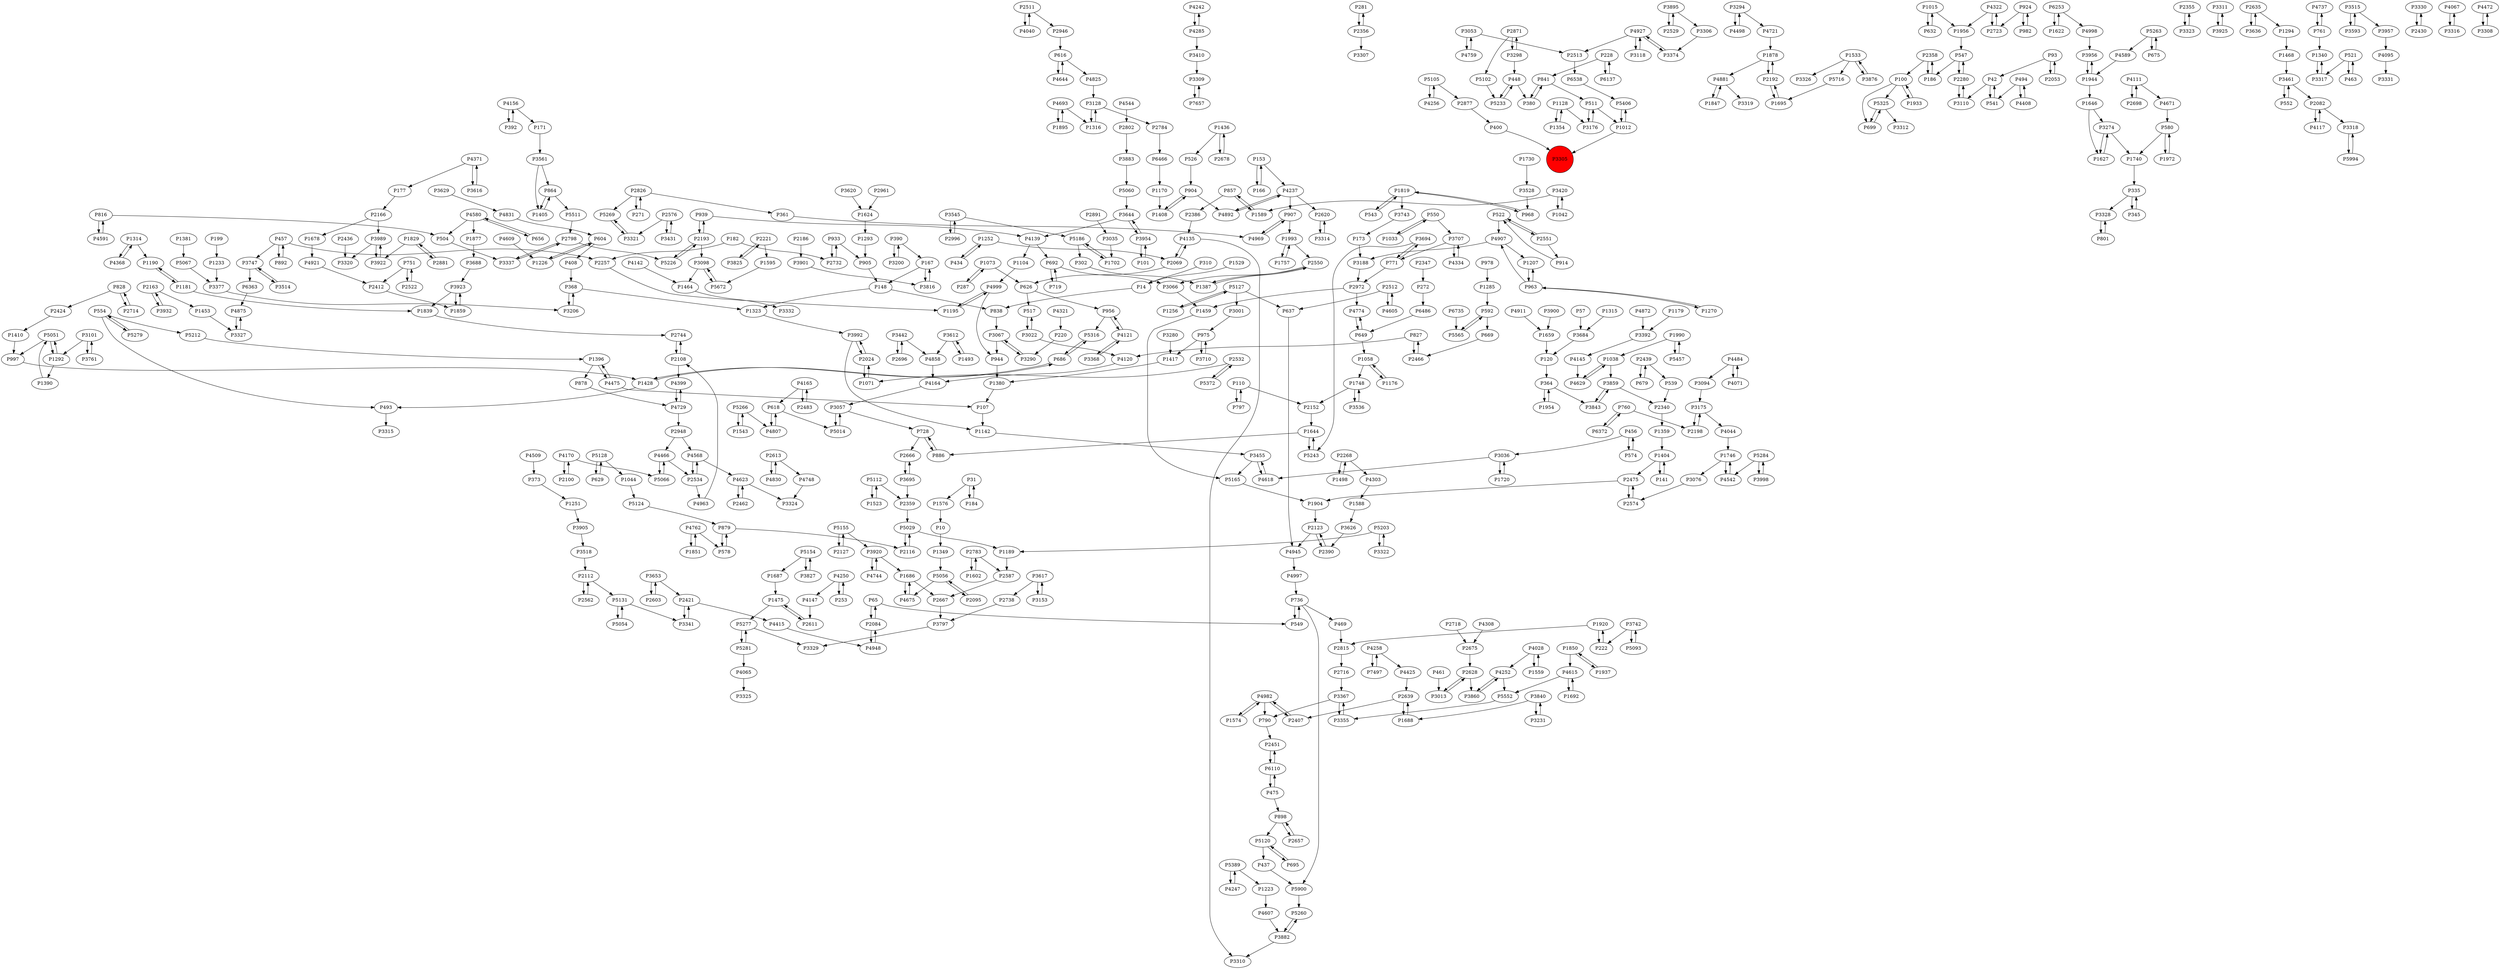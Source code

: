 digraph {
	P1190 -> P1181
	P1428 -> P493
	P879 -> P2116
	P3860 -> P4252
	P4242 -> P4285
	P281 -> P2356
	P3053 -> P4759
	P1256 -> P5127
	P3188 -> P2972
	P3905 -> P3518
	P1315 -> P3684
	P3057 -> P728
	P3294 -> P4498
	P5325 -> P699
	P2358 -> P100
	P3098 -> P1464
	P760 -> P2198
	P1687 -> P1475
	P6110 -> P475
	P3761 -> P3101
	P2696 -> P3442
	P6253 -> P1622
	P2108 -> P2744
	P1702 -> P5186
	P982 -> P924
	P1895 -> P4693
	P3992 -> P2024
	P2961 -> P1624
	P5127 -> P637
	P4044 -> P1746
	P31 -> P1576
	P504 -> P3337
	P864 -> P5511
	P554 -> P5279
	P580 -> P1740
	P3859 -> P2340
	P939 -> P2193
	P1904 -> P2123
	P975 -> P1417
	P816 -> P504
	P4408 -> P494
	P1646 -> P3274
	P1453 -> P3327
	P167 -> P148
	P3442 -> P2696
	P2475 -> P1904
	P574 -> P456
	P616 -> P4644
	P3067 -> P944
	P828 -> P2424
	P618 -> P5014
	P5155 -> P3920
	P1252 -> P434
	P2603 -> P3653
	P14 -> P838
	P4399 -> P4729
	P65 -> P2084
	P1574 -> P4982
	P3816 -> P167
	P3747 -> P3514
	P1819 -> P543
	P4425 -> P2639
	P5284 -> P4542
	P592 -> P5565
	P4921 -> P2412
	P6372 -> P760
	P997 -> P1428
	P2562 -> P2112
	P3895 -> P3306
	P2355 -> P3323
	P4825 -> P3128
	P4999 -> P944
	P1746 -> P3076
	P2534 -> P4963
	P2166 -> P3989
	P2084 -> P65
	P3900 -> P1659
	P4484 -> P3094
	P2871 -> P3298
	P4729 -> P4399
	P905 -> P148
	P5154 -> P1687
	P1012 -> P5406
	P2522 -> P751
	P2948 -> P4568
	P2108 -> P4399
	P5266 -> P4807
	P1475 -> P5277
	P3311 -> P3925
	P253 -> P4250
	P2512 -> P4605
	P3883 -> P5060
	P816 -> P4591
	P3882 -> P3310
	P5128 -> P1044
	P3461 -> P552
	P368 -> P1323
	P841 -> P511
	P1746 -> P4542
	P1993 -> P1757
	P493 -> P3315
	P1179 -> P3392
	P751 -> P2522
	P184 -> P31
	P5325 -> P3312
	P1819 -> P3743
	P3367 -> P790
	P4237 -> P4892
	P2802 -> P3883
	P1829 -> P2881
	P228 -> P6137
	P828 -> P2714
	P2439 -> P539
	P1404 -> P141
	P3616 -> P4371
	P1850 -> P4615
	P408 -> P368
	P1410 -> P997
	P364 -> P3843
	P1692 -> P4615
	P1678 -> P4921
	P4117 -> P2082
	P1354 -> P1128
	P3954 -> P3644
	P2356 -> P3307
	P4371 -> P3616
	P42 -> P541
	P4165 -> P618
	P1251 -> P3905
	P2221 -> P1595
	P898 -> P2657
	P199 -> P1233
	P42 -> P3110
	P1877 -> P3688
	P457 -> P3747
	P2666 -> P3695
	P827 -> P2466
	P3022 -> P4120
	P3392 -> P4145
	P457 -> P892
	P649 -> P1058
	P827 -> P4120
	P554 -> P493
	P5060 -> P3644
	P3925 -> P3311
	P5266 -> P1543
	P1493 -> P3612
	P728 -> P2666
	P618 -> P4807
	P1878 -> P2192
	P2123 -> P4945
	P3274 -> P1627
	P1044 -> P5124
	P4737 -> P761
	P2532 -> P5372
	P4165 -> P2483
	P686 -> P5316
	P5029 -> P2116
	P5112 -> P2359
	P5203 -> P3322
	P3545 -> P2996
	P4256 -> P5105
	P5243 -> P1644
	P448 -> P380
	P65 -> P549
	P547 -> P2280
	P380 -> P841
	P4120 -> P4164
	P5120 -> P437
	P4997 -> P736
	P3309 -> P7657
	P3843 -> P3859
	P2166 -> P1678
	P2390 -> P2123
	P6363 -> P4875
	P4237 -> P907
	P2881 -> P1829
	P2511 -> P4040
	P3923 -> P1859
	P1622 -> P6253
	P182 -> P2257
	P2576 -> P3431
	P335 -> P3328
	P3992 -> P1142
	P5716 -> P1695
	P956 -> P5316
	P1189 -> P2587
	P975 -> P3710
	P5994 -> P3318
	P220 -> P3290
	P3094 -> P3175
	P186 -> P2358
	P390 -> P167
	P907 -> P1993
	P1042 -> P3420
	P1956 -> P547
	P728 -> P886
	P3317 -> P1340
	P1757 -> P1993
	P592 -> P669
	P100 -> P1933
	P4509 -> P373
	P1644 -> P5243
	P7497 -> P4258
	P626 -> P956
	P914 -> P522
	P5226 -> P2193
	P2268 -> P1498
	P5056 -> P4675
	P2340 -> P1359
	P2280 -> P547
	P4484 -> P4071
	P2826 -> P271
	P3337 -> P2798
	P2628 -> P3860
	P120 -> P364
	P5900 -> P5260
	P3341 -> P2421
	P4693 -> P1316
	P3013 -> P2628
	P5131 -> P5054
	P2635 -> P3636
	P4644 -> P616
	P101 -> P3954
	P5277 -> P3329
	P1128 -> P3176
	P5051 -> P997
	P4147 -> P2611
	P1396 -> P4475
	P4285 -> P4242
	P1576 -> P10
	P857 -> P1589
	P3110 -> P2280
	P2613 -> P4748
	P2798 -> P3337
	P3455 -> P5165
	P3998 -> P5284
	P3377 -> P3206
	P4139 -> P692
	P604 -> P1226
	P904 -> P1408
	P3688 -> P3923
	P1468 -> P3461
	P3644 -> P3954
	P1015 -> P632
	P4145 -> P4629
	P4875 -> P3327
	P5203 -> P1189
	P3101 -> P3761
	P5511 -> P2798
	P1624 -> P1293
	P1381 -> P5067
	P5155 -> P2127
	P543 -> P1819
	P1559 -> P4028
	P4466 -> P5066
	P3175 -> P2198
	P4498 -> P3294
	P1740 -> P335
	P541 -> P42
	P3231 -> P3840
	P1933 -> P100
	P5372 -> P2532
	P736 -> P549
	P2551 -> P522
	P3175 -> P4044
	P5067 -> P3377
	P4170 -> P2100
	P5165 -> P1904
	P3620 -> P1624
	P3420 -> P1042
	P4831 -> P604
	P1644 -> P886
	P10 -> P1349
	P5260 -> P3882
	P1436 -> P526
	P1498 -> P2268
	P302 -> P1387
	P3515 -> P3593
	P4568 -> P2534
	P924 -> P982
	P5316 -> P686
	P3118 -> P4927
	P4693 -> P1895
	P4963 -> P2108
	P3355 -> P3367
	P2123 -> P2390
	P469 -> P2815
	P2069 -> P626
	P1417 -> P1380
	P4371 -> P177
	P5066 -> P4466
	P1195 -> P4999
	P4164 -> P3057
	P2946 -> P616
	P3593 -> P3515
	P2412 -> P1859
	P649 -> P4774
	P5552 -> P3355
	P2574 -> P2475
	P2639 -> P1688
	P1627 -> P3274
	P6735 -> P5565
	P3797 -> P3329
	P5269 -> P3321
	P5284 -> P3998
	P1405 -> P864
	P522 -> P4907
	P2192 -> P1878
	P771 -> P2972
	P1292 -> P1390
	P580 -> P1972
	P841 -> P380
	P271 -> P2826
	P2424 -> P1410
	P1688 -> P2639
	P5186 -> P302
	P907 -> P4969
	P4065 -> P3325
	P904 -> P4892
	P390 -> P3200
	P1428 -> P686
	P4744 -> P3920
	P2116 -> P5029
	P3036 -> P4618
	P4591 -> P816
	P3274 -> P1740
	P5281 -> P5277
	P3410 -> P3309
	P3431 -> P2576
	P461 -> P3013
	P3176 -> P511
	P400 -> P3305
	P1252 -> P2069
	P736 -> P469
	P3536 -> P1748
	P3330 -> P2430
	P1659 -> P120
	P2871 -> P5102
	P2783 -> P2587
	P4139 -> P1104
	P2193 -> P3098
	P3314 -> P2620
	P364 -> P1954
	P1390 -> P5051
	P3957 -> P4095
	P5105 -> P2877
	P171 -> P3561
	P4759 -> P3053
	P1349 -> P5056
	P4303 -> P1588
	P2358 -> P186
	P3707 -> P4334
	P5105 -> P4256
	P2127 -> P5155
	P2082 -> P4117
	P177 -> P2166
	P3612 -> P1493
	P4285 -> P3410
	P475 -> P898
	P2611 -> P1475
	P5389 -> P1223
	P1589 -> P857
	P5277 -> P5281
	P771 -> P3694
	P222 -> P1920
	P2421 -> P4415
	P392 -> P4156
	P4135 -> P2069
	P4830 -> P2613
	P4609 -> P1226
	P2483 -> P4165
	P1459 -> P5165
	P5154 -> P3827
	P3200 -> P390
	P4170 -> P5066
	P6486 -> P649
	P1533 -> P5716
	P1436 -> P2678
	P4872 -> P3392
	P1819 -> P968
	P2635 -> P1294
	P1396 -> P878
	P4252 -> P5552
	P153 -> P166
	P2451 -> P6110
	P2826 -> P361
	P3076 -> P2574
	P4945 -> P4997
	P6466 -> P1170
	P4322 -> P2723
	P3840 -> P3231
	P1207 -> P963
	P100 -> P699
	P2532 -> P1071
	P552 -> P3461
	P879 -> P578
	P3327 -> P4875
	P4258 -> P7497
	P475 -> P6110
	P4067 -> P3316
	P2359 -> P5029
	P578 -> P879
	P5127 -> P3001
	P3515 -> P3957
	P939 -> P4139
	P107 -> P1142
	P4472 -> P3308
	P4258 -> P4425
	P1464 -> P3332
	P5128 -> P629
	P550 -> P1033
	P761 -> P4737
	P1142 -> P3455
	P5029 -> P1189
	P695 -> P5120
	P4892 -> P4237
	P448 -> P5233
	P335 -> P345
	P4881 -> P1847
	P5233 -> P448
	P3742 -> P222
	P1073 -> P287
	P2462 -> P4623
	P4135 -> P3310
	P3001 -> P975
	P4040 -> P2511
	P760 -> P6372
	P457 -> P2257
	P1058 -> P1176
	P3367 -> P3355
	P1314 -> P1190
	P1920 -> P2815
	P2714 -> P828
	P3298 -> P2871
	P2100 -> P4170
	P4999 -> P1195
	P463 -> P521
	P838 -> P3067
	P857 -> P2386
	P4156 -> P392
	P963 -> P1207
	P1851 -> P4762
	P1847 -> P4881
	P521 -> P3317
	P3514 -> P3747
	P2511 -> P2946
	P3153 -> P3617
	P4605 -> P2512
	P6110 -> P2451
	P3694 -> P5243
	P2421 -> P3341
	P93 -> P42
	P5056 -> P2095
	P2513 -> P6538
	P2718 -> P2675
	P1294 -> P1468
	P2152 -> P1644
	P761 -> P1340
	P167 -> P3816
	P1990 -> P1038
	P1993 -> P2550
	P4334 -> P3707
	P1038 -> P4629
	P669 -> P2466
	P3545 -> P5186
	P3617 -> P2738
	P5112 -> P1523
	P3617 -> P3153
	P2268 -> P4303
	P2053 -> P93
	P2972 -> P1459
	P3322 -> P5203
	P4542 -> P1746
	P1015 -> P1956
	P1748 -> P3536
	P2826 -> P5269
	P434 -> P1252
	P4982 -> P2407
	P5127 -> P1256
	P1058 -> P1748
	P2551 -> P914
	P5212 -> P1396
	P3653 -> P2603
	P864 -> P1405
	P148 -> P1323
	P3318 -> P5994
	P100 -> P5325
	P5279 -> P554
	P4580 -> P1877
	P4911 -> P1659
	P3022 -> P517
	P3298 -> P448
	P5389 -> P4247
	P1359 -> P1404
	P1340 -> P3317
	P4762 -> P1851
	P4237 -> P2620
	P2667 -> P3797
	P1859 -> P3923
	P933 -> P2732
	P2024 -> P3992
	P6253 -> P4998
	P2628 -> P3013
	P3954 -> P101
	P2996 -> P3545
	P4762 -> P578
	P4998 -> P3956
	P1720 -> P3036
	P2576 -> P3321
	P3066 -> P1459
	P5131 -> P3341
	P2193 -> P939
	P892 -> P457
	P1543 -> P5266
	P1595 -> P5672
	P797 -> P110
	P3128 -> P1316
	P522 -> P2551
	P2475 -> P2574
	P373 -> P1251
	P5124 -> P879
	P554 -> P5212
	P1176 -> P1058
	P629 -> P5128
	P3420 -> P1589
	P4589 -> P1944
	P4111 -> P2698
	P4142 -> P1464
	P2534 -> P4568
	P1226 -> P604
	P2163 -> P1453
	P1695 -> P2192
	P2386 -> P4135
	P4321 -> P220
	P3442 -> P4858
	P1408 -> P904
	P3528 -> P968
	P4629 -> P1038
	P2280 -> P3110
	P4368 -> P1314
	P790 -> P2451
	P1223 -> P4607
	P3290 -> P3067
	P3294 -> P4721
	P2620 -> P3314
	P361 -> P4969
	P4881 -> P3319
	P2744 -> P2108
	P4623 -> P3324
	P1293 -> P905
	P4927 -> P2513
	P2198 -> P3175
	P2192 -> P1695
	P616 -> P4825
	P2698 -> P4111
	P4580 -> P504
	P526 -> P904
	P494 -> P4408
	P153 -> P4237
	P2798 -> P5226
	P944 -> P1380
	P511 -> P3176
	P1181 -> P1190
	P5186 -> P1702
	P4675 -> P1686
	P3743 -> P173
	P978 -> P1285
	P4250 -> P4147
	P4615 -> P1692
	P4071 -> P4484
	P4858 -> P4164
	P1475 -> P2611
	P5457 -> P1990
	P2466 -> P827
	P2221 -> P3825
	P801 -> P3328
	P4475 -> P107
	P1033 -> P550
	P3922 -> P3989
	P3053 -> P2513
	P2084 -> P4948
	P3956 -> P1944
	P963 -> P4907
	P1387 -> P2550
	P4607 -> P3882
	P2163 -> P3932
	P3707 -> P771
	P878 -> P4729
	P2082 -> P3318
	P2436 -> P3320
	P3323 -> P2355
	P5051 -> P1292
	P4028 -> P4252
	P4568 -> P4623
	P110 -> P2152
	P2948 -> P4466
	P2877 -> P400
	P692 -> P719
	P1602 -> P2783
	P751 -> P2412
	P3035 -> P1702
	P686 -> P1428
	P4907 -> P1207
	P5263 -> P4589
	P1523 -> P5112
	P494 -> P541
	P1646 -> P1627
	P3825 -> P2221
	P3747 -> P6363
	P1748 -> P2152
	P3827 -> P5154
	P3694 -> P771
	P3561 -> P1405
	P5281 -> P4065
	P4252 -> P3860
	P3057 -> P5014
	P5120 -> P695
	P4322 -> P1956
	P898 -> P5120
	P2024 -> P1071
	P5565 -> P592
	P692 -> P3066
	P3328 -> P801
	P4948 -> P2084
	P1533 -> P3876
	P1878 -> P4881
	P57 -> P3684
	P1104 -> P4999
	P148 -> P838
	P3101 -> P1292
	P2972 -> P4774
	P3636 -> P2635
	P287 -> P1073
	P4623 -> P2462
	P2529 -> P3895
	P736 -> P5900
	P3518 -> P2112
	P2550 -> P3066
	P2716 -> P3367
	P3923 -> P1839
	P3901 -> P3816
	P3644 -> P4139
	P2587 -> P2667
	P1012 -> P3305
	P228 -> P841
	P4247 -> P5389
	P1380 -> P107
	P1233 -> P3377
	P2723 -> P4322
	P675 -> P5263
	P4466 -> P2534
	P4415 -> P4948
	P5093 -> P3742
	P5014 -> P3057
	P3561 -> P864
	P1314 -> P4368
	P3036 -> P1720
	P963 -> P1270
	P4721 -> P1878
	P4580 -> P656
	P1323 -> P3992
	P110 -> P797
	P1270 -> P963
	P4982 -> P1574
	P3932 -> P2163
	P3612 -> P4858
	P4615 -> P5552
	P3368 -> P4121
	P4927 -> P3118
	P2657 -> P898
	P2430 -> P3330
	P5263 -> P675
	P4095 -> P3331
	P2112 -> P2562
	P4907 -> P3188
	P2732 -> P933
	P2678 -> P1436
	P511 -> P1012
	P3461 -> P2082
	P3374 -> P4927
	P3920 -> P1686
	P4121 -> P3368
	P4121 -> P956
	P1533 -> P3326
	P1954 -> P364
	P2439 -> P679
	P3206 -> P368
	P3695 -> P2359
	P1170 -> P1408
	P547 -> P186
	P1686 -> P4675
	P2095 -> P5056
	P1316 -> P3128
	P1588 -> P3626
	P173 -> P3188
	P1071 -> P2024
	P2193 -> P5226
	P2784 -> P6466
	P345 -> P335
	P3128 -> P2784
	P3684 -> P120
	P3876 -> P1533
	P3989 -> P3922
	P4671 -> P580
	P699 -> P5325
	P3629 -> P4831
	P437 -> P5900
	P968 -> P1819
	P2407 -> P4982
	P3895 -> P2529
	P5406 -> P1012
	P656 -> P4580
	P1404 -> P2475
	P924 -> P2723
	P1686 -> P2667
	P3653 -> P2421
	P4250 -> P253
	P3710 -> P975
	P3280 -> P1417
	P3989 -> P3320
	P272 -> P6486
	P4982 -> P790
	P31 -> P184
	P4111 -> P4671
	P1937 -> P1850
	P1128 -> P1354
	P2112 -> P5131
	P2347 -> P272
	P2815 -> P2716
	P1839 -> P2744
	P886 -> P728
	P3626 -> P2390
	P182 -> P2732
	P1944 -> P3956
	P626 -> P517
	P1038 -> P3859
	P4028 -> P1559
	P1990 -> P5457
	P539 -> P2340
	P5102 -> P5233
	P719 -> P692
	P1829 -> P3922
	P3455 -> P4618
	P4807 -> P618
	P3882 -> P5260
	P1292 -> P5051
	P3695 -> P2666
	P521 -> P463
	P6137 -> P228
	P2512 -> P637
	P166 -> P153
	P3098 -> P5672
	P2738 -> P3797
	P637 -> P4945
	P4618 -> P3455
	P1181 -> P1839
	P4927 -> P3374
	P2639 -> P2407
	P1850 -> P1937
	P517 -> P3022
	P4156 -> P171
	P679 -> P2439
	P4969 -> P907
	P7657 -> P3309
	P4729 -> P2948
	P3920 -> P4744
	P456 -> P574
	P5054 -> P5131
	P2550 -> P1387
	P956 -> P4121
	P550 -> P3707
	P2257 -> P1195
	P310 -> P14
	P604 -> P408
	P2891 -> P3035
	P2675 -> P2628
	P3859 -> P3843
	P2186 -> P3901
	P368 -> P3206
	P2069 -> P4135
	P3306 -> P3374
	P1529 -> P14
	P1972 -> P580
	P3321 -> P5269
	P4774 -> P649
	P1285 -> P592
	P2356 -> P281
	P1730 -> P3528
	P3067 -> P3290
	P1920 -> P222
	P4544 -> P2802
	P2783 -> P1602
	P3316 -> P4067
	P3840 -> P1688
	P933 -> P905
	P93 -> P2053
	P2613 -> P4830
	P3742 -> P5093
	P1073 -> P626
	P1944 -> P1646
	P4748 -> P3324
	P5672 -> P3098
	P632 -> P1015
	P549 -> P736
	P4308 -> P2675
	P456 -> P3036
	P3308 -> P4472
	P4475 -> P1396
	P6538 -> P5406
	P141 -> P1404
	P3305 [shape=circle]
	P3305 [style=filled]
	P3305 [fillcolor=red]
}